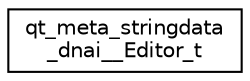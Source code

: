 digraph "Graphical Class Hierarchy"
{
  edge [fontname="Helvetica",fontsize="10",labelfontname="Helvetica",labelfontsize="10"];
  node [fontname="Helvetica",fontsize="10",shape=record];
  rankdir="LR";
  Node1 [label="qt_meta_stringdata\l_dnai__Editor_t",height=0.2,width=0.4,color="black", fillcolor="white", style="filled",URL="$structqt__meta__stringdata__dnai_____editor__t.html"];
}
